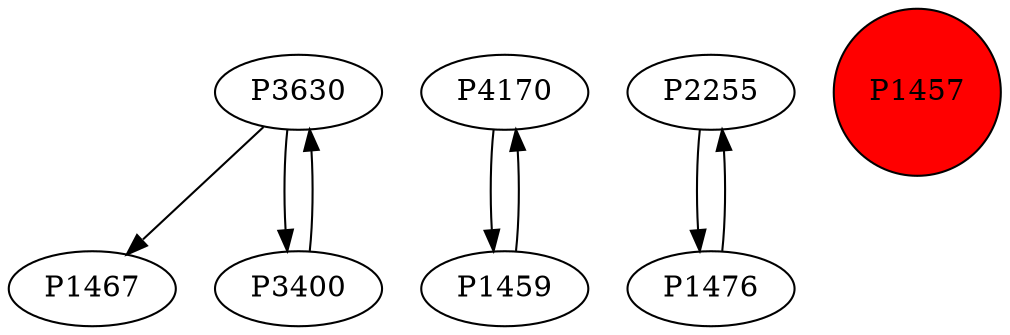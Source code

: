 digraph {
	P3630 -> P1467
	P4170 -> P1459
	P2255 -> P1476
	P1459 -> P4170
	P1476 -> P2255
	P3400 -> P3630
	P3630 -> P3400
	P1457 [shape=circle]
	P1457 [style=filled]
	P1457 [fillcolor=red]
}